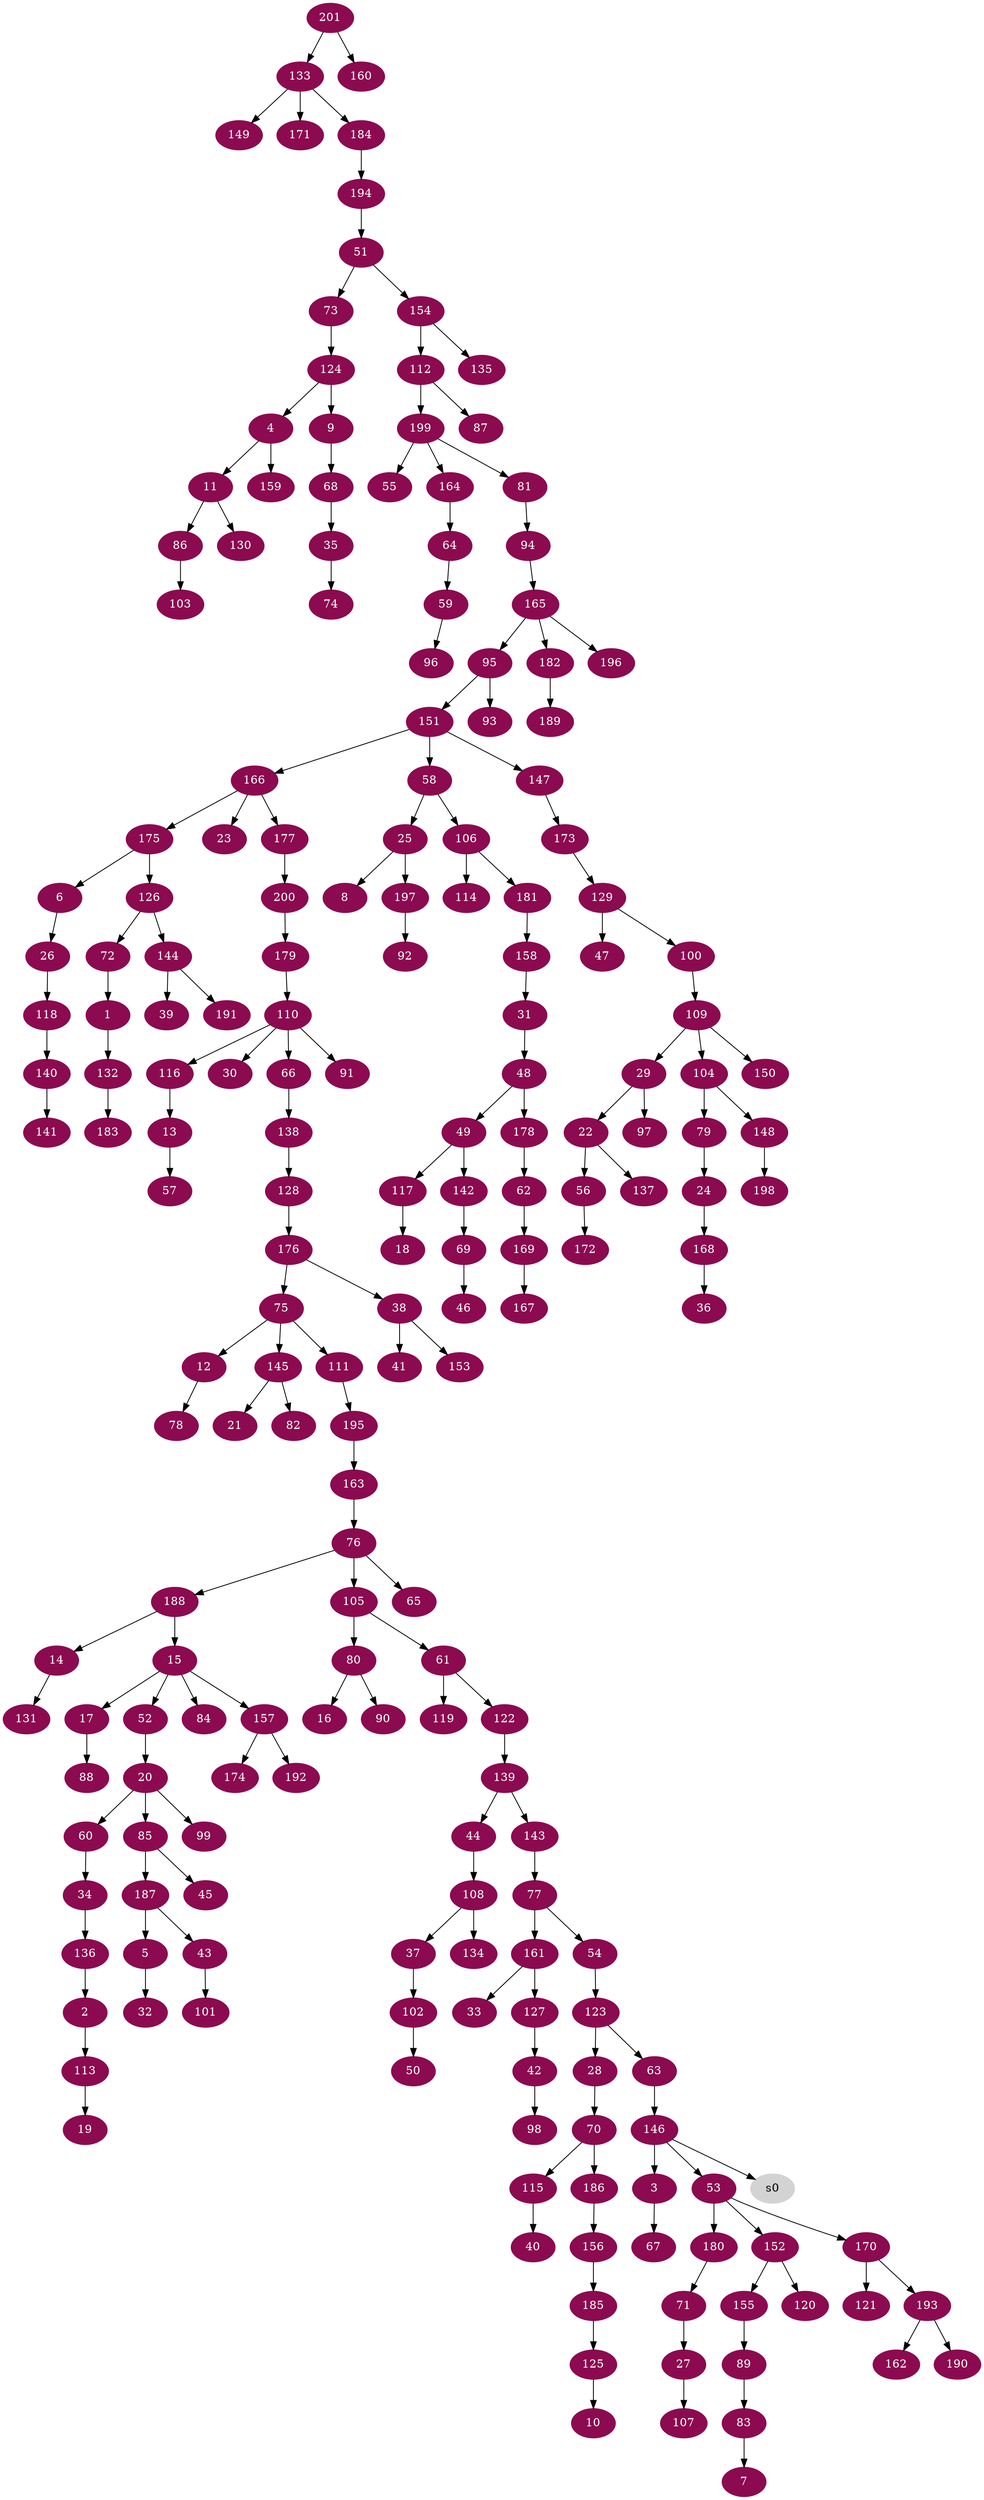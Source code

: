 digraph G {
node [color=deeppink4, style=filled, fontcolor=white];
72 -> 1;
136 -> 2;
146 -> 3;
124 -> 4;
187 -> 5;
175 -> 6;
83 -> 7;
25 -> 8;
124 -> 9;
125 -> 10;
4 -> 11;
75 -> 12;
116 -> 13;
188 -> 14;
188 -> 15;
80 -> 16;
15 -> 17;
117 -> 18;
113 -> 19;
52 -> 20;
145 -> 21;
29 -> 22;
166 -> 23;
79 -> 24;
58 -> 25;
6 -> 26;
71 -> 27;
123 -> 28;
109 -> 29;
110 -> 30;
158 -> 31;
5 -> 32;
161 -> 33;
60 -> 34;
68 -> 35;
168 -> 36;
108 -> 37;
176 -> 38;
144 -> 39;
115 -> 40;
38 -> 41;
127 -> 42;
187 -> 43;
139 -> 44;
85 -> 45;
69 -> 46;
129 -> 47;
31 -> 48;
48 -> 49;
102 -> 50;
194 -> 51;
15 -> 52;
146 -> 53;
77 -> 54;
199 -> 55;
22 -> 56;
13 -> 57;
151 -> 58;
64 -> 59;
20 -> 60;
105 -> 61;
178 -> 62;
123 -> 63;
164 -> 64;
76 -> 65;
110 -> 66;
3 -> 67;
9 -> 68;
142 -> 69;
28 -> 70;
180 -> 71;
126 -> 72;
51 -> 73;
35 -> 74;
176 -> 75;
163 -> 76;
143 -> 77;
12 -> 78;
104 -> 79;
105 -> 80;
199 -> 81;
145 -> 82;
89 -> 83;
15 -> 84;
20 -> 85;
11 -> 86;
112 -> 87;
17 -> 88;
155 -> 89;
80 -> 90;
110 -> 91;
197 -> 92;
95 -> 93;
81 -> 94;
165 -> 95;
59 -> 96;
29 -> 97;
42 -> 98;
20 -> 99;
129 -> 100;
43 -> 101;
37 -> 102;
86 -> 103;
109 -> 104;
76 -> 105;
58 -> 106;
27 -> 107;
44 -> 108;
100 -> 109;
179 -> 110;
75 -> 111;
154 -> 112;
2 -> 113;
106 -> 114;
70 -> 115;
110 -> 116;
49 -> 117;
26 -> 118;
61 -> 119;
152 -> 120;
170 -> 121;
61 -> 122;
54 -> 123;
73 -> 124;
185 -> 125;
175 -> 126;
161 -> 127;
138 -> 128;
173 -> 129;
11 -> 130;
14 -> 131;
1 -> 132;
201 -> 133;
108 -> 134;
154 -> 135;
34 -> 136;
22 -> 137;
66 -> 138;
122 -> 139;
118 -> 140;
140 -> 141;
49 -> 142;
139 -> 143;
126 -> 144;
75 -> 145;
63 -> 146;
151 -> 147;
104 -> 148;
133 -> 149;
109 -> 150;
95 -> 151;
53 -> 152;
38 -> 153;
51 -> 154;
152 -> 155;
186 -> 156;
15 -> 157;
181 -> 158;
4 -> 159;
201 -> 160;
77 -> 161;
193 -> 162;
195 -> 163;
199 -> 164;
94 -> 165;
151 -> 166;
169 -> 167;
24 -> 168;
62 -> 169;
53 -> 170;
133 -> 171;
56 -> 172;
147 -> 173;
157 -> 174;
166 -> 175;
128 -> 176;
166 -> 177;
48 -> 178;
200 -> 179;
53 -> 180;
106 -> 181;
165 -> 182;
132 -> 183;
133 -> 184;
156 -> 185;
70 -> 186;
85 -> 187;
76 -> 188;
182 -> 189;
193 -> 190;
144 -> 191;
157 -> 192;
170 -> 193;
184 -> 194;
111 -> 195;
165 -> 196;
25 -> 197;
148 -> 198;
112 -> 199;
177 -> 200;
node [color=lightgrey, style=filled, fontcolor=black];
146 -> s0;
}
